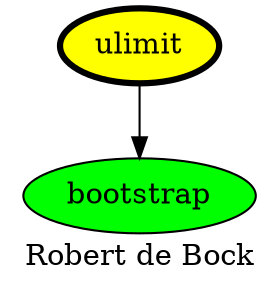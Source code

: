 digraph PhiloDilemma {
  label = "Robert de Bock" ;
  overlap=false
  {
    bootstrap [fillcolor=green style=filled]
    ulimit [fillcolor=yellow style=filled penwidth=3]
  }
  ulimit -> bootstrap
}
